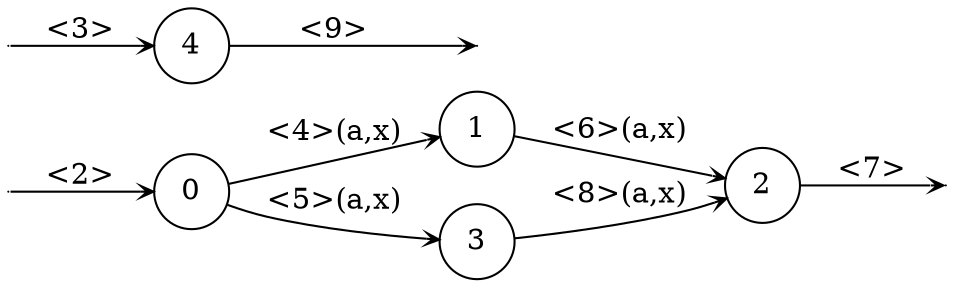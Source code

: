 digraph
{
  vcsn_context = "lat<lal(a),lal(x)>, zmin"
  rankdir = LR
  edge [arrowhead = vee, arrowsize = .6]
  {
    node [shape = point, width = 0]
    I0
    I4
    F2
    F4
  }
  {
    node [shape = circle, style = rounded, width = 0.5]
    0
    1
    2
    3
    4
  }
  I0 -> 0 [label = "<2>"]
  I4 -> 4 [label = "<3>"]
  0 -> 1 [label = "<4>(a,x)"]
  0 -> 3 [label = "<5>(a,x)"]
  1 -> 2 [label = "<6>(a,x)"]
  2 -> F2 [label = "<7>"]
  3 -> 2 [label = "<8>(a,x)"]
  4 -> F4 [label = "<9>"]
}
